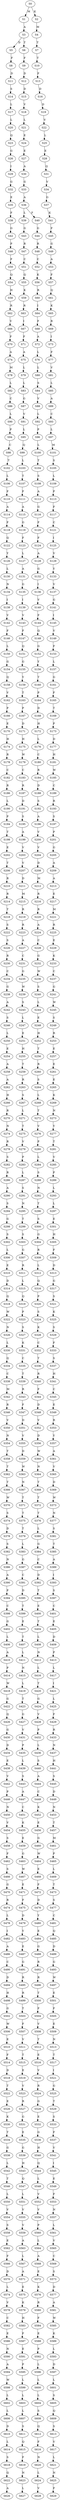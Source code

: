strict digraph  {
	S0 -> S1 [ label = M ];
	S0 -> S2 [ label = K ];
	S1 -> S3 [ label = A ];
	S2 -> S4 [ label = M ];
	S3 -> S5 [ label = D ];
	S3 -> S6 [ label = T ];
	S4 -> S7 [ label = T ];
	S5 -> S8 [ label = F ];
	S6 -> S9 [ label = F ];
	S7 -> S10 [ label = T ];
	S8 -> S11 [ label = D ];
	S9 -> S12 [ label = D ];
	S10 -> S13 [ label = F ];
	S11 -> S14 [ label = S ];
	S12 -> S15 [ label = D ];
	S13 -> S16 [ label = D ];
	S14 -> S17 [ label = L ];
	S15 -> S18 [ label = V ];
	S16 -> S19 [ label = D ];
	S17 -> S20 [ label = L ];
	S18 -> S21 [ label = L ];
	S19 -> S22 [ label = V ];
	S20 -> S23 [ label = Q ];
	S21 -> S24 [ label = E ];
	S22 -> S25 [ label = L ];
	S23 -> S26 [ label = G ];
	S24 -> S27 [ label = E ];
	S25 -> S28 [ label = E ];
	S26 -> S29 [ label = I ];
	S27 -> S30 [ label = A ];
	S28 -> S31 [ label = Q ];
	S29 -> S32 [ label = G ];
	S30 -> S33 [ label = G ];
	S31 -> S34 [ label = V ];
	S32 -> S35 [ label = E ];
	S33 -> S36 [ label = A ];
	S34 -> S37 [ label = G ];
	S35 -> S38 [ label = F ];
	S36 -> S39 [ label = L ];
	S36 -> S40 [ label = F ];
	S37 -> S41 [ label = K ];
	S38 -> S42 [ label = G ];
	S39 -> S43 [ label = G ];
	S40 -> S44 [ label = G ];
	S41 -> S45 [ label = F ];
	S42 -> S46 [ label = P ];
	S43 -> S47 [ label = R ];
	S44 -> S48 [ label = R ];
	S45 -> S49 [ label = G ];
	S46 -> S50 [ label = F ];
	S47 -> S51 [ label = C ];
	S48 -> S52 [ label = C ];
	S49 -> S53 [ label = A ];
	S50 -> S54 [ label = Q ];
	S51 -> S55 [ label = Q ];
	S52 -> S56 [ label = K ];
	S53 -> S57 [ label = F ];
	S54 -> S58 [ label = H ];
	S55 -> S59 [ label = K ];
	S56 -> S60 [ label = R ];
	S57 -> S61 [ label = Q ];
	S58 -> S62 [ label = R ];
	S59 -> S63 [ label = R ];
	S60 -> S64 [ label = I ];
	S61 -> S65 [ label = K ];
	S62 -> S66 [ label = V ];
	S63 -> S67 [ label = I ];
	S64 -> S68 [ label = F ];
	S65 -> S69 [ label = R ];
	S66 -> S70 [ label = F ];
	S67 -> S71 [ label = F ];
	S68 -> S72 [ label = A ];
	S69 -> S73 [ label = I ];
	S70 -> S74 [ label = A ];
	S71 -> S75 [ label = A ];
	S72 -> S76 [ label = L ];
	S73 -> S77 [ label = F ];
	S74 -> S78 [ label = M ];
	S75 -> S79 [ label = L ];
	S76 -> S80 [ label = L ];
	S77 -> S81 [ label = V ];
	S78 -> S82 [ label = L ];
	S79 -> S83 [ label = L ];
	S80 -> S84 [ label = S ];
	S81 -> S85 [ label = L ];
	S82 -> S86 [ label = C ];
	S83 -> S87 [ label = G ];
	S84 -> S88 [ label = V ];
	S85 -> S89 [ label = A ];
	S86 -> S90 [ label = L ];
	S87 -> S91 [ label = V ];
	S88 -> S92 [ label = L ];
	S89 -> S93 [ label = C ];
	S90 -> S94 [ label = P ];
	S91 -> S95 [ label = L ];
	S92 -> S96 [ label = P ];
	S93 -> S97 [ label = L ];
	S94 -> S98 [ label = C ];
	S95 -> S99 [ label = Q ];
	S96 -> S100 [ label = L ];
	S97 -> S101 [ label = M ];
	S98 -> S102 [ label = T ];
	S99 -> S103 [ label = L ];
	S100 -> S104 [ label = T ];
	S101 -> S105 [ label = S ];
	S102 -> S106 [ label = L ];
	S103 -> S107 [ label = T ];
	S104 -> S108 [ label = S ];
	S105 -> S109 [ label = L ];
	S106 -> S110 [ label = F ];
	S107 -> S111 [ label = F ];
	S108 -> S112 [ label = A ];
	S109 -> S113 [ label = P ];
	S110 -> S114 [ label = A ];
	S111 -> S115 [ label = A ];
	S112 -> S116 [ label = G ];
	S113 -> S117 [ label = F ];
	S114 -> S118 [ label = F ];
	S115 -> S119 [ label = G ];
	S116 -> S120 [ label = F ];
	S117 -> S121 [ label = C ];
	S118 -> S122 [ label = Q ];
	S119 -> S123 [ label = F ];
	S120 -> S124 [ label = F ];
	S121 -> S125 [ label = I ];
	S122 -> S126 [ label = Y ];
	S123 -> S127 [ label = L ];
	S124 -> S128 [ label = A ];
	S125 -> S129 [ label = V ];
	S126 -> S130 [ label = L ];
	S127 -> S131 [ label = A ];
	S128 -> S132 [ label = G ];
	S129 -> S133 [ label = Y ];
	S130 -> S134 [ label = N ];
	S131 -> S135 [ label = G ];
	S132 -> S136 [ label = I ];
	S133 -> S137 [ label = V ];
	S134 -> S138 [ label = I ];
	S135 -> S139 [ label = I ];
	S136 -> S140 [ label = V ];
	S137 -> S141 [ label = G ];
	S138 -> S142 [ label = V ];
	S139 -> S143 [ label = V ];
	S140 -> S144 [ label = F ];
	S141 -> S145 [ label = I ];
	S142 -> S146 [ label = F ];
	S143 -> S147 [ label = F ];
	S144 -> S148 [ label = Q ];
	S145 -> S149 [ label = V ];
	S146 -> S150 [ label = L ];
	S147 -> S151 [ label = Q ];
	S148 -> S152 [ label = G ];
	S149 -> S153 [ label = F ];
	S150 -> S154 [ label = G ];
	S151 -> S155 [ label = G ];
	S152 -> S156 [ label = Y ];
	S153 -> S157 [ label = L ];
	S154 -> S158 [ label = Q ];
	S155 -> S159 [ label = Y ];
	S156 -> S160 [ label = T ];
	S157 -> S161 [ label = G ];
	S158 -> S162 [ label = V ];
	S159 -> S163 [ label = T ];
	S160 -> S164 [ label = P ];
	S161 -> S165 [ label = F ];
	S162 -> S166 [ label = P ];
	S163 -> S167 [ label = P ];
	S164 -> S168 [ label = D ];
	S165 -> S169 [ label = T ];
	S166 -> S170 [ label = E ];
	S167 -> S171 [ label = D ];
	S168 -> S172 [ label = H ];
	S169 -> S173 [ label = P ];
	S170 -> S174 [ label = H ];
	S171 -> S175 [ label = H ];
	S172 -> S176 [ label = L ];
	S173 -> S177 [ label = D ];
	S174 -> S178 [ label = R ];
	S175 -> S179 [ label = W ];
	S176 -> S180 [ label = C ];
	S177 -> S181 [ label = H ];
	S178 -> S182 [ label = C ];
	S179 -> S183 [ label = C ];
	S180 -> S184 [ label = R ];
	S181 -> S185 [ label = W ];
	S182 -> S186 [ label = R ];
	S183 -> S187 [ label = R ];
	S184 -> S188 [ label = D ];
	S185 -> S189 [ label = C ];
	S186 -> S190 [ label = L ];
	S187 -> S191 [ label = D ];
	S188 -> S192 [ label = S ];
	S189 -> S193 [ label = R ];
	S190 -> S194 [ label = P ];
	S191 -> S195 [ label = S ];
	S192 -> S196 [ label = A ];
	S193 -> S197 [ label = S ];
	S194 -> S198 [ label = T ];
	S195 -> S199 [ label = A ];
	S196 -> S200 [ label = V ];
	S197 -> S201 [ label = P ];
	S198 -> S202 [ label = E ];
	S199 -> S203 [ label = V ];
	S200 -> S204 [ label = V ];
	S201 -> S205 [ label = G ];
	S202 -> S206 [ label = T ];
	S203 -> S207 [ label = V ];
	S204 -> S208 [ label = D ];
	S205 -> S209 [ label = A ];
	S206 -> S210 [ label = R ];
	S207 -> S211 [ label = D ];
	S208 -> S212 [ label = M ];
	S209 -> S213 [ label = A ];
	S210 -> S214 [ label = R ];
	S211 -> S215 [ label = M ];
	S212 -> S216 [ label = R ];
	S213 -> S217 [ label = E ];
	S214 -> S218 [ label = T ];
	S215 -> S219 [ label = R ];
	S216 -> S220 [ label = R ];
	S217 -> S221 [ label = M ];
	S218 -> S222 [ label = S ];
	S219 -> S223 [ label = R ];
	S220 -> S224 [ label = A ];
	S221 -> S225 [ label = R ];
	S222 -> S226 [ label = S ];
	S223 -> S227 [ label = A ];
	S224 -> S228 [ label = C ];
	S225 -> S229 [ label = E ];
	S226 -> S230 [ label = R ];
	S227 -> S231 [ label = C ];
	S228 -> S232 [ label = G ];
	S229 -> S233 [ label = K ];
	S230 -> S234 [ label = C ];
	S231 -> S235 [ label = G ];
	S232 -> S236 [ label = W ];
	S233 -> S237 [ label = C ];
	S234 -> S238 [ label = G ];
	S235 -> S239 [ label = W ];
	S236 -> S240 [ label = S ];
	S237 -> S241 [ label = G ];
	S238 -> S242 [ label = A ];
	S239 -> S243 [ label = S ];
	S240 -> S244 [ label = L ];
	S241 -> S245 [ label = W ];
	S242 -> S246 [ label = S ];
	S243 -> S247 [ label = L ];
	S244 -> S248 [ label = E ];
	S245 -> S249 [ label = S ];
	S246 -> S250 [ label = L ];
	S247 -> S251 [ label = E ];
	S248 -> S252 [ label = H ];
	S249 -> S253 [ label = R ];
	S250 -> S254 [ label = E ];
	S251 -> S255 [ label = H ];
	S252 -> S256 [ label = T ];
	S253 -> S257 [ label = E ];
	S254 -> S258 [ label = A ];
	S255 -> S259 [ label = T ];
	S256 -> S260 [ label = R ];
	S257 -> S261 [ label = E ];
	S258 -> S262 [ label = A ];
	S259 -> S263 [ label = R ];
	S260 -> S264 [ label = S ];
	S261 -> S265 [ label = E ];
	S262 -> S266 [ label = H ];
	S263 -> S267 [ label = S ];
	S264 -> S268 [ label = L ];
	S265 -> S269 [ label = K ];
	S266 -> S270 [ label = R ];
	S267 -> S271 [ label = L ];
	S268 -> S272 [ label = T ];
	S269 -> S273 [ label = N ];
	S270 -> S274 [ label = N ];
	S271 -> S275 [ label = T ];
	S272 -> S276 [ label = V ];
	S273 -> S277 [ label = Y ];
	S274 -> S278 [ label = R ];
	S275 -> S279 [ label = V ];
	S276 -> S280 [ label = P ];
	S277 -> S281 [ label = T ];
	S278 -> S282 [ label = S ];
	S279 -> S283 [ label = P ];
	S280 -> S284 [ label = L ];
	S281 -> S285 [ label = V ];
	S282 -> S286 [ label = R ];
	S283 -> S287 [ label = L ];
	S284 -> S288 [ label = S ];
	S285 -> S289 [ label = P ];
	S286 -> S290 [ label = A ];
	S287 -> S291 [ label = S ];
	S288 -> S292 [ label = N ];
	S289 -> S293 [ label = L ];
	S290 -> S294 [ label = S ];
	S291 -> S295 [ label = N ];
	S292 -> S296 [ label = T ];
	S293 -> S297 [ label = L ];
	S294 -> S298 [ label = G ];
	S295 -> S299 [ label = T ];
	S296 -> S300 [ label = S ];
	S297 -> S301 [ label = E ];
	S298 -> S302 [ label = S ];
	S299 -> S303 [ label = S ];
	S300 -> S304 [ label = G ];
	S301 -> S305 [ label = H ];
	S302 -> S306 [ label = L ];
	S303 -> S307 [ label = G ];
	S304 -> S308 [ label = R ];
	S305 -> S309 [ label = F ];
	S306 -> S310 [ label = E ];
	S307 -> S311 [ label = R ];
	S308 -> S312 [ label = L ];
	S309 -> S313 [ label = D ];
	S310 -> S314 [ label = D ];
	S311 -> S315 [ label = L ];
	S312 -> S316 [ label = Q ];
	S313 -> S317 [ label = G ];
	S314 -> S318 [ label = Q ];
	S315 -> S319 [ label = Q ];
	S316 -> S320 [ label = P ];
	S317 -> S321 [ label = S ];
	S318 -> S322 [ label = W ];
	S319 -> S323 [ label = P ];
	S320 -> S324 [ label = S ];
	S321 -> S325 [ label = K ];
	S322 -> S326 [ label = N ];
	S323 -> S327 [ label = S ];
	S324 -> S328 [ label = K ];
	S325 -> S329 [ label = S ];
	S326 -> S330 [ label = L ];
	S327 -> S331 [ label = K ];
	S328 -> S332 [ label = C ];
	S329 -> S333 [ label = F ];
	S330 -> S334 [ label = Q ];
	S331 -> S335 [ label = C ];
	S332 -> S336 [ label = T ];
	S333 -> S337 [ label = S ];
	S334 -> S338 [ label = C ];
	S335 -> S339 [ label = T ];
	S336 -> S340 [ label = R ];
	S337 -> S341 [ label = H ];
	S338 -> S342 [ label = M ];
	S339 -> S343 [ label = R ];
	S340 -> S344 [ label = F ];
	S341 -> S345 [ label = C ];
	S342 -> S346 [ label = R ];
	S343 -> S347 [ label = F ];
	S344 -> S348 [ label = D ];
	S345 -> S349 [ label = E ];
	S346 -> S350 [ label = V ];
	S347 -> S351 [ label = D ];
	S348 -> S352 [ label = V ];
	S349 -> S353 [ label = R ];
	S350 -> S354 [ label = N ];
	S351 -> S355 [ label = V ];
	S352 -> S356 [ label = D ];
	S353 -> S357 [ label = Y ];
	S354 -> S358 [ label = T ];
	S355 -> S359 [ label = D ];
	S356 -> S360 [ label = W ];
	S357 -> S361 [ label = A ];
	S358 -> S362 [ label = T ];
	S359 -> S363 [ label = W ];
	S360 -> S364 [ label = N ];
	S361 -> S365 [ label = V ];
	S362 -> S366 [ label = T ];
	S363 -> S367 [ label = N ];
	S364 -> S368 [ label = T ];
	S365 -> S369 [ label = D ];
	S366 -> S370 [ label = W ];
	S367 -> S371 [ label = T ];
	S368 -> S372 [ label = T ];
	S369 -> S373 [ label = W ];
	S370 -> S374 [ label = S ];
	S371 -> S375 [ label = T ];
	S372 -> S376 [ label = T ];
	S373 -> S377 [ label = N ];
	S374 -> S378 [ label = D ];
	S375 -> S379 [ label = T ];
	S376 -> S380 [ label = L ];
	S377 -> S381 [ label = S ];
	S378 -> S382 [ label = S ];
	S379 -> S383 [ label = L ];
	S380 -> S384 [ label = G ];
	S381 -> S385 [ label = T ];
	S382 -> S386 [ label = N ];
	S383 -> S387 [ label = G ];
	S384 -> S388 [ label = C ];
	S385 -> S389 [ label = A ];
	S386 -> S390 [ label = A ];
	S387 -> S391 [ label = C ];
	S388 -> S392 [ label = D ];
	S389 -> S393 [ label = I ];
	S390 -> S394 [ label = P ];
	S391 -> S395 [ label = D ];
	S392 -> S396 [ label = T ];
	S393 -> S397 [ label = S ];
	S394 -> S398 [ label = C ];
	S395 -> S399 [ label = T ];
	S396 -> S400 [ label = E ];
	S397 -> S401 [ label = C ];
	S398 -> S402 [ label = G ];
	S399 -> S403 [ label = E ];
	S400 -> S404 [ label = T ];
	S401 -> S405 [ label = E ];
	S402 -> S406 [ label = L ];
	S403 -> S407 [ label = T ];
	S404 -> S408 [ label = L ];
	S405 -> S409 [ label = D ];
	S406 -> S410 [ label = A ];
	S407 -> S411 [ label = L ];
	S408 -> S412 [ label = N ];
	S409 -> S413 [ label = P ];
	S410 -> S414 [ label = P ];
	S411 -> S415 [ label = N ];
	S412 -> S416 [ label = L ];
	S413 -> S417 [ label = L ];
	S414 -> S418 [ label = W ];
	S415 -> S419 [ label = L ];
	S416 -> S420 [ label = T ];
	S417 -> S421 [ label = I ];
	S418 -> S422 [ label = G ];
	S419 -> S423 [ label = T ];
	S420 -> S424 [ label = G ];
	S421 -> S425 [ label = L ];
	S422 -> S426 [ label = Q ];
	S423 -> S427 [ label = G ];
	S424 -> S428 [ label = V ];
	S425 -> S429 [ label = F ];
	S426 -> S430 [ label = G ];
	S427 -> S431 [ label = V ];
	S428 -> S432 [ label = P ];
	S429 -> S433 [ label = R ];
	S430 -> S434 [ label = D ];
	S431 -> S435 [ label = P ];
	S432 -> S436 [ label = L ];
	S433 -> S437 [ label = N ];
	S434 -> S438 [ label = E ];
	S435 -> S439 [ label = L ];
	S436 -> S440 [ label = S ];
	S437 -> S441 [ label = H ];
	S438 -> S442 [ label = V ];
	S439 -> S443 [ label = S ];
	S440 -> S444 [ label = A ];
	S441 -> S445 [ label = S ];
	S442 -> S446 [ label = P ];
	S443 -> S447 [ label = A ];
	S444 -> S448 [ label = C ];
	S445 -> S449 [ label = D ];
	S446 -> S450 [ label = N ];
	S447 -> S451 [ label = C ];
	S448 -> S452 [ label = K ];
	S449 -> S453 [ label = N ];
	S450 -> S454 [ label = V ];
	S451 -> S455 [ label = K ];
	S452 -> S456 [ label = E ];
	S453 -> S457 [ label = T ];
	S454 -> S458 [ label = S ];
	S455 -> S459 [ label = E ];
	S456 -> S460 [ label = G ];
	S457 -> S461 [ label = M ];
	S458 -> S462 [ label = F ];
	S459 -> S463 [ label = G ];
	S460 -> S464 [ label = W ];
	S461 -> S465 [ label = P ];
	S462 -> S466 [ label = S ];
	S463 -> S467 [ label = W ];
	S464 -> S468 [ label = E ];
	S465 -> S469 [ label = L ];
	S466 -> S470 [ label = G ];
	S467 -> S471 [ label = E ];
	S468 -> S472 [ label = F ];
	S469 -> S473 [ label = T ];
	S470 -> S474 [ label = R ];
	S471 -> S475 [ label = F ];
	S472 -> S476 [ label = D ];
	S473 -> S477 [ label = S ];
	S474 -> S478 [ label = L ];
	S475 -> S479 [ label = D ];
	S476 -> S480 [ label = Y ];
	S477 -> S481 [ label = C ];
	S478 -> S482 [ label = I ];
	S479 -> S483 [ label = Y ];
	S480 -> S484 [ label = E ];
	S481 -> S485 [ label = Q ];
	S482 -> S486 [ label = A ];
	S483 -> S487 [ label = E ];
	S484 -> S488 [ label = G ];
	S485 -> S489 [ label = D ];
	S486 -> S490 [ label = C ];
	S487 -> S491 [ label = G ];
	S488 -> S492 [ label = R ];
	S489 -> S493 [ label = G ];
	S490 -> S494 [ label = D ];
	S491 -> S495 [ label = R ];
	S492 -> S496 [ label = R ];
	S493 -> S497 [ label = W ];
	S494 -> S498 [ label = H ];
	S495 -> S499 [ label = R ];
	S496 -> S500 [ label = T ];
	S497 -> S501 [ label = E ];
	S498 -> S502 [ label = G ];
	S499 -> S503 [ label = T ];
	S500 -> S504 [ label = F ];
	S501 -> S505 [ label = F ];
	S502 -> S506 [ label = W ];
	S503 -> S507 [ label = F ];
	S504 -> S508 [ label = V ];
	S505 -> S509 [ label = E ];
	S506 -> S510 [ label = E ];
	S507 -> S511 [ label = V ];
	S508 -> S512 [ label = T ];
	S509 -> S513 [ label = N ];
	S510 -> S514 [ label = F ];
	S511 -> S515 [ label = T ];
	S512 -> S516 [ label = E ];
	S513 -> S517 [ label = T ];
	S514 -> S518 [ label = D ];
	S515 -> S519 [ label = E ];
	S516 -> S520 [ label = V ];
	S517 -> S521 [ label = I ];
	S518 -> S522 [ label = T ];
	S519 -> S523 [ label = V ];
	S520 -> S524 [ label = R ];
	S521 -> S525 [ label = G ];
	S522 -> S526 [ label = E ];
	S523 -> S527 [ label = R ];
	S524 -> S528 [ label = G ];
	S525 -> S529 [ label = T ];
	S526 -> S530 [ label = K ];
	S527 -> S531 [ label = G ];
	S528 -> S532 [ label = E ];
	S529 -> S533 [ label = S ];
	S530 -> S534 [ label = T ];
	S531 -> S535 [ label = E ];
	S532 -> S536 [ label = G ];
	S533 -> S537 [ label = F ];
	S534 -> S538 [ label = G ];
	S535 -> S539 [ label = G ];
	S536 -> S540 [ label = H ];
	S537 -> S541 [ label = V ];
	S538 -> S542 [ label = L ];
	S539 -> S543 [ label = H ];
	S540 -> S544 [ label = Q ];
	S541 -> S545 [ label = I ];
	S542 -> S546 [ label = T ];
	S543 -> S547 [ label = Q ];
	S544 -> S548 [ label = L ];
	S545 -> S549 [ label = E ];
	S546 -> S550 [ label = L ];
	S547 -> S551 [ label = L ];
	S548 -> S552 [ label = V ];
	S549 -> S553 [ label = F ];
	S550 -> S554 [ label = V ];
	S551 -> S555 [ label = V ];
	S552 -> S556 [ label = V ];
	S553 -> S557 [ label = N ];
	S554 -> S558 [ label = S ];
	S555 -> S559 [ label = V ];
	S556 -> S560 [ label = P ];
	S557 -> S561 [ label = L ];
	S558 -> S562 [ label = E ];
	S559 -> S563 [ label = A ];
	S560 -> S564 [ label = L ];
	S561 -> S565 [ label = V ];
	S562 -> S566 [ label = F ];
	S563 -> S567 [ label = L ];
	S564 -> S568 [ label = A ];
	S565 -> S569 [ label = C ];
	S566 -> S570 [ label = D ];
	S567 -> S571 [ label = A ];
	S568 -> S572 [ label = E ];
	S569 -> S573 [ label = S ];
	S570 -> S574 [ label = L ];
	S571 -> S575 [ label = E ];
	S572 -> S576 [ label = K ];
	S573 -> S577 [ label = D ];
	S574 -> S578 [ label = V ];
	S575 -> S579 [ label = K ];
	S576 -> S580 [ label = R ];
	S577 -> S581 [ label = A ];
	S578 -> S582 [ label = C ];
	S579 -> S583 [ label = H ];
	S580 -> S584 [ label = F ];
	S581 -> S585 [ label = W ];
	S582 -> S586 [ label = E ];
	S583 -> S587 [ label = F ];
	S584 -> S588 [ label = E ];
	S585 -> S589 [ label = K ];
	S586 -> S590 [ label = N ];
	S587 -> S591 [ label = E ];
	S588 -> S592 [ label = P ];
	S589 -> S593 [ label = L ];
	S590 -> S594 [ label = A ];
	S591 -> S595 [ label = P ];
	S592 -> S596 [ label = L ];
	S593 -> S597 [ label = D ];
	S594 -> S598 [ label = W ];
	S595 -> S599 [ label = L ];
	S596 -> S600 [ label = L ];
	S597 -> S601 [ label = L ];
	S598 -> S602 [ label = L ];
	S599 -> S603 [ label = L ];
	S600 -> S604 [ label = L ];
	S601 -> S605 [ label = S ];
	S602 -> S606 [ label = L ];
	S603 -> S607 [ label = L ];
	S604 -> S608 [ label = S ];
	S605 -> S609 [ label = Q ];
	S606 -> S610 [ label = D ];
	S607 -> S611 [ label = S ];
	S608 -> S612 [ label = Q ];
	S609 -> S613 [ label = S ];
	S610 -> S614 [ label = L ];
	S611 -> S615 [ label = Q ];
	S612 -> S616 [ label = F ];
	S613 -> S617 [ label = V ];
	S614 -> S618 [ label = S ];
	S615 -> S619 [ label = F ];
	S616 -> S620 [ label = N ];
	S617 -> S621 [ label = L ];
	S618 -> S622 [ label = Q ];
	S619 -> S623 [ label = N ];
	S620 -> S624 [ label = L ];
	S621 -> S625 [ label = N ];
	S622 -> S626 [ label = A ];
	S623 -> S627 [ label = L ];
	S624 -> S628 [ label = V ];
	S625 -> S629 [ label = F ];
}
